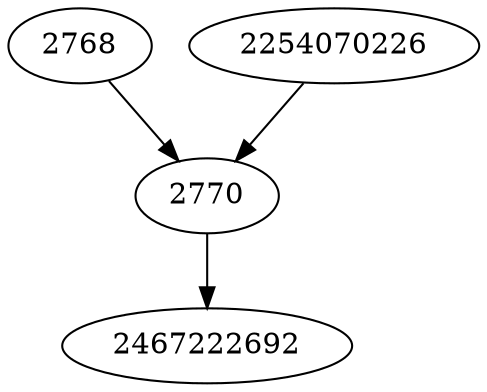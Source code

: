 strict digraph  {
2768;
2770;
2254070226;
2467222692;
2768 -> 2770;
2770 -> 2467222692;
2254070226 -> 2770;
}
